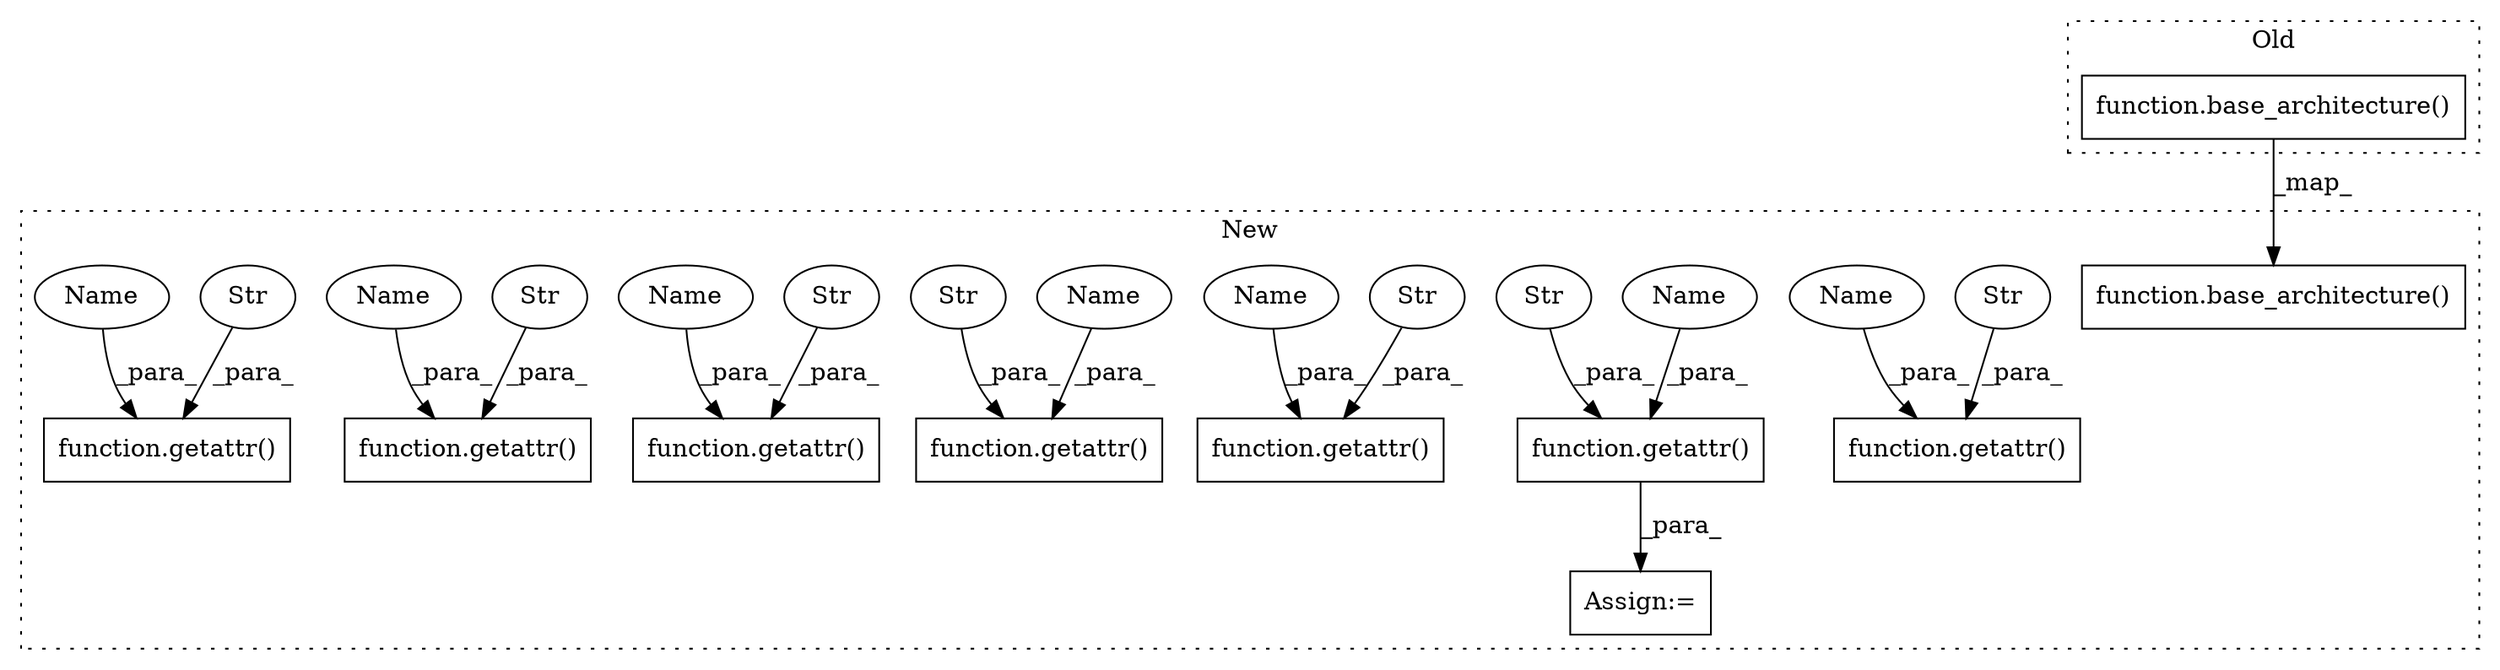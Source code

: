 digraph G {
subgraph cluster0 {
1 [label="function.base_architecture()" a="75" s="18945,18967" l="18,1" shape="box"];
label = "Old";
style="dotted";
}
subgraph cluster1 {
2 [label="function.base_architecture()" a="75" s="19574,19596" l="18,1" shape="box"];
3 [label="function.getattr()" a="75" s="19302,19340" l="8,1" shape="box"];
4 [label="Str" a="66" s="19316" l="19" shape="ellipse"];
5 [label="function.getattr()" a="75" s="19233,19271" l="8,1" shape="box"];
6 [label="Str" a="66" s="19247" l="21" shape="ellipse"];
7 [label="function.getattr()" a="75" s="19519,19568" l="8,1" shape="box"];
8 [label="Str" a="66" s="19533" l="21" shape="ellipse"];
9 [label="function.getattr()" a="75" s="19163,19200" l="8,1" shape="box"];
10 [label="Str" a="66" s="19177" l="20" shape="ellipse"];
11 [label="function.getattr()" a="75" s="19375,19417" l="8,1" shape="box"];
12 [label="Str" a="66" s="19389" l="23" shape="ellipse"];
13 [label="function.getattr()" a="75" s="19449,19486" l="8,1" shape="box"];
14 [label="Str" a="66" s="19463" l="20" shape="ellipse"];
15 [label="function.getattr()" a="75" s="19093,19131" l="8,1" shape="box"];
16 [label="Str" a="66" s="19107" l="19" shape="ellipse"];
17 [label="Assign:=" a="68" s="19516" l="3" shape="box"];
18 [label="Name" a="87" s="19241" l="4" shape="ellipse"];
19 [label="Name" a="87" s="19527" l="4" shape="ellipse"];
20 [label="Name" a="87" s="19171" l="4" shape="ellipse"];
21 [label="Name" a="87" s="19457" l="4" shape="ellipse"];
22 [label="Name" a="87" s="19310" l="4" shape="ellipse"];
23 [label="Name" a="87" s="19101" l="4" shape="ellipse"];
24 [label="Name" a="87" s="19383" l="4" shape="ellipse"];
label = "New";
style="dotted";
}
1 -> 2 [label="_map_"];
4 -> 3 [label="_para_"];
6 -> 5 [label="_para_"];
7 -> 17 [label="_para_"];
8 -> 7 [label="_para_"];
10 -> 9 [label="_para_"];
12 -> 11 [label="_para_"];
14 -> 13 [label="_para_"];
16 -> 15 [label="_para_"];
18 -> 5 [label="_para_"];
19 -> 7 [label="_para_"];
20 -> 9 [label="_para_"];
21 -> 13 [label="_para_"];
22 -> 3 [label="_para_"];
23 -> 15 [label="_para_"];
24 -> 11 [label="_para_"];
}
